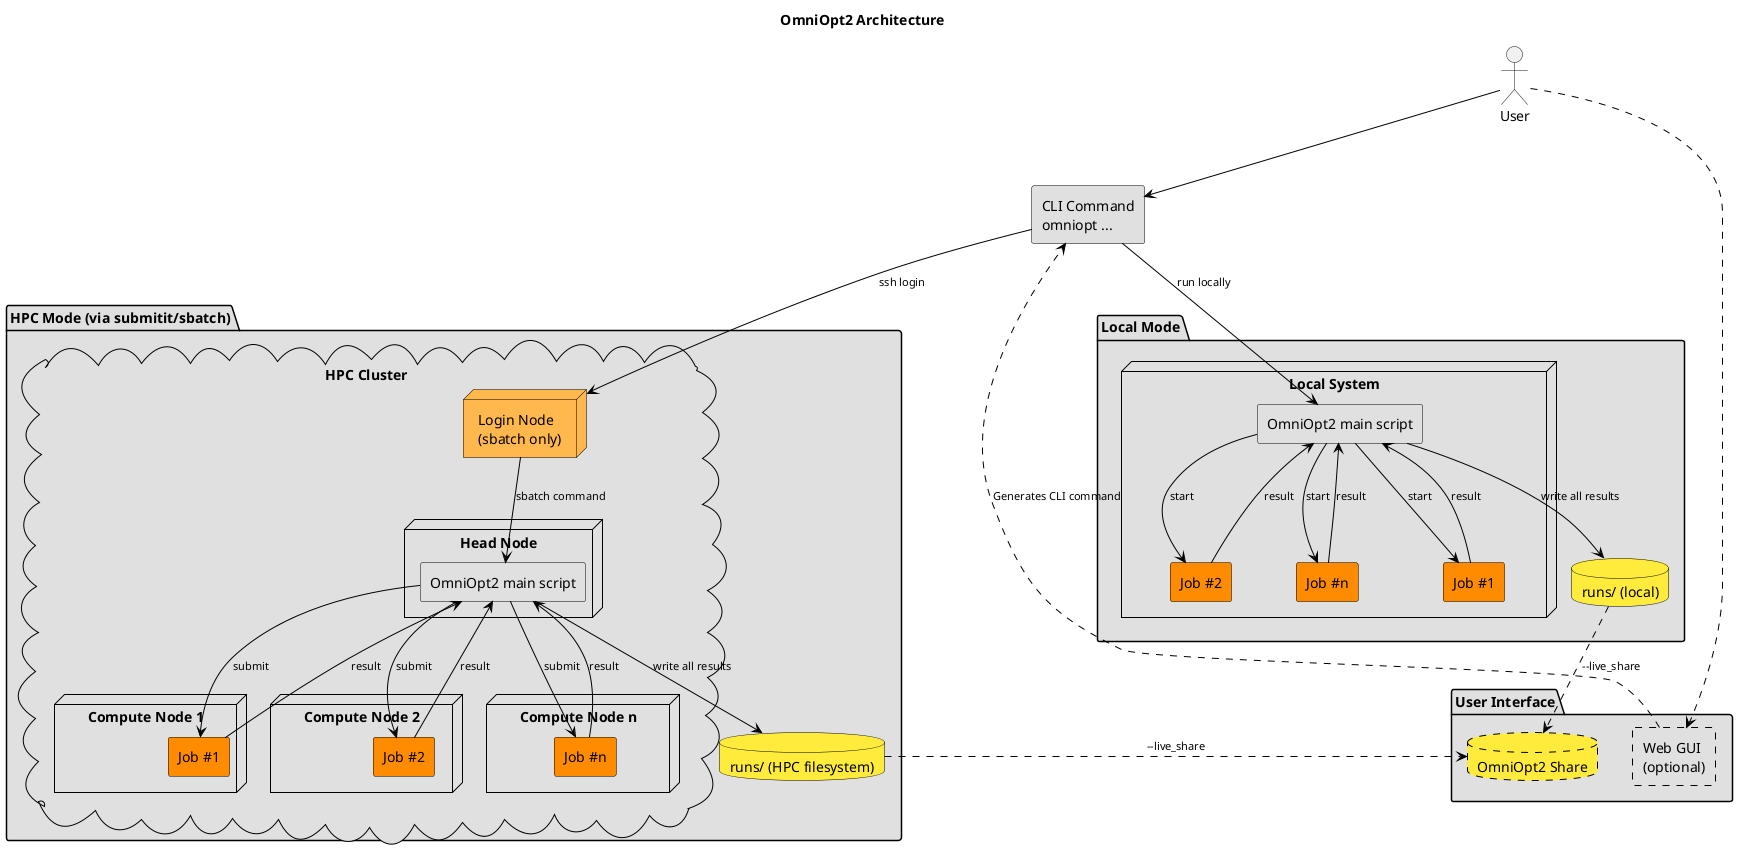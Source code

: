 @startuml

actor User

' === Konfigurierbares Theme ===
!if (MODE_DARK == "true")
  skinparam backgroundColor #000000
  skinparam defaultFontColor #ffffff
  skinparam componentFontColor #ffffff
  skinparam nodeFontColor #ffffff
  skinparam databaseFontColor #ffffff
  skinparam arrowColor #ffffff
  skinparam ArrowFontColor #ffffff

  skinparam componentBackgroundColor #1e1e1e
  skinparam nodeBackgroundColor #CC7000
  skinparam databaseBackgroundColor #003366
  skinparam packageBackgroundColor #1e1e1e
  skinparam cloudBackgroundColor #1e1e1e

  skinparam componentBorderColor #ffffff
  skinparam nodeBorderColor #ffffff
  skinparam databaseBorderColor #ffffff
  skinparam packageBorderColor #ffffff
  skinparam cloudBorderColor #ffffff
  skinparam rectangleBorderColor #ffffff
!else
  skinparam backgroundColor #ffffff
  skinparam defaultFontColor #000000
  skinparam componentFontColor #000000
  skinparam nodeFontColor #000000
  skinparam databaseFontColor #000000
  skinparam arrowColor #000000
  skinparam ArrowFontColor #000000

  skinparam componentBackgroundColor #e0e0e0
  skinparam nodeBackgroundColor #FFB84D
  skinparam databaseBackgroundColor #FFEB3B
  skinparam packageBackgroundColor #e0e0e0
  skinparam cloudBackgroundColor #e0e0e0

  skinparam componentBorderColor #000000
  skinparam nodeBorderColor #000000
  skinparam databaseBorderColor #000000
  skinparam packageBorderColor #000000
  skinparam cloudBorderColor #000000
  skinparam rectangleBorderColor #000000
!endif

skinparam componentStyle rectangle
skinparam defaultFontName Monospace
skinparam ArrowFontSize 11

title OmniOpt2 Architecture

' === Benutzeroberfläche ===
package "User Interface" {
  component "Web GUI\n(optional)" as GUI #line.dashed
  database "OmniOpt2 Share" as Share #line.dashed
}

component "CLI Command\nomniopt ..." as CLI

GUI ..> CLI : Generates CLI command
User ..> GUI
User --> CLI

' === Lokaler Modus ===
package "Local Mode" {
  database "runs/ (local)" as LocalRuns

  node "Local System" {
    component "OmniOpt2 main script" as LocalCore

    component "Job #1" as LocalJob1 #FF8C00
    component "Job #2" as LocalJob2 #FF8C00
    component "Job #n" as LocalJobN #FF8C00
  }

  CLI --> LocalCore : run locally

  LocalCore --> LocalJob1 : start
  LocalJob1 --> LocalCore : result

  LocalCore --> LocalJob2 : start
  LocalJob2 --> LocalCore : result

  LocalCore --> LocalJobN : start
  LocalJobN --> LocalCore : result

  LocalCore --> LocalRuns : write all results
  LocalRuns ..> Share : --live_share
}

' === HPC Modus ===
package "HPC Mode (via submitit/sbatch)" {
  cloud "HPC Cluster" {

    node "Login Node\n(sbatch only)" as LoginNode
    node "Head Node" {
      component "OmniOpt2 main script" as HPCMaster
    }
    node "Compute Node 1" {
      component "Job #1" as HPCJob1 #FF8C00
    }
    node "Compute Node 2" {
      component "Job #2" as HPCJob2 #FF8C00
    }
    node "Compute Node n" {
      component "Job #n" as HPCJobN #FF8C00
    }
  }

  database "runs/ (HPC filesystem)" as HPCRuns

  CLI --> LoginNode : ssh login
  LoginNode --> HPCMaster : sbatch command

  HPCMaster --> HPCJob1 : submit
  HPCMaster --> HPCJob2 : submit
  HPCMaster --> HPCJobN : submit

  HPCJob1 --> HPCMaster : result
  HPCJob2 --> HPCMaster : result
  HPCJobN --> HPCMaster : result

  HPCMaster --> HPCRuns : write all results
  HPCRuns ..> Share : --live_share
}

@enduml
